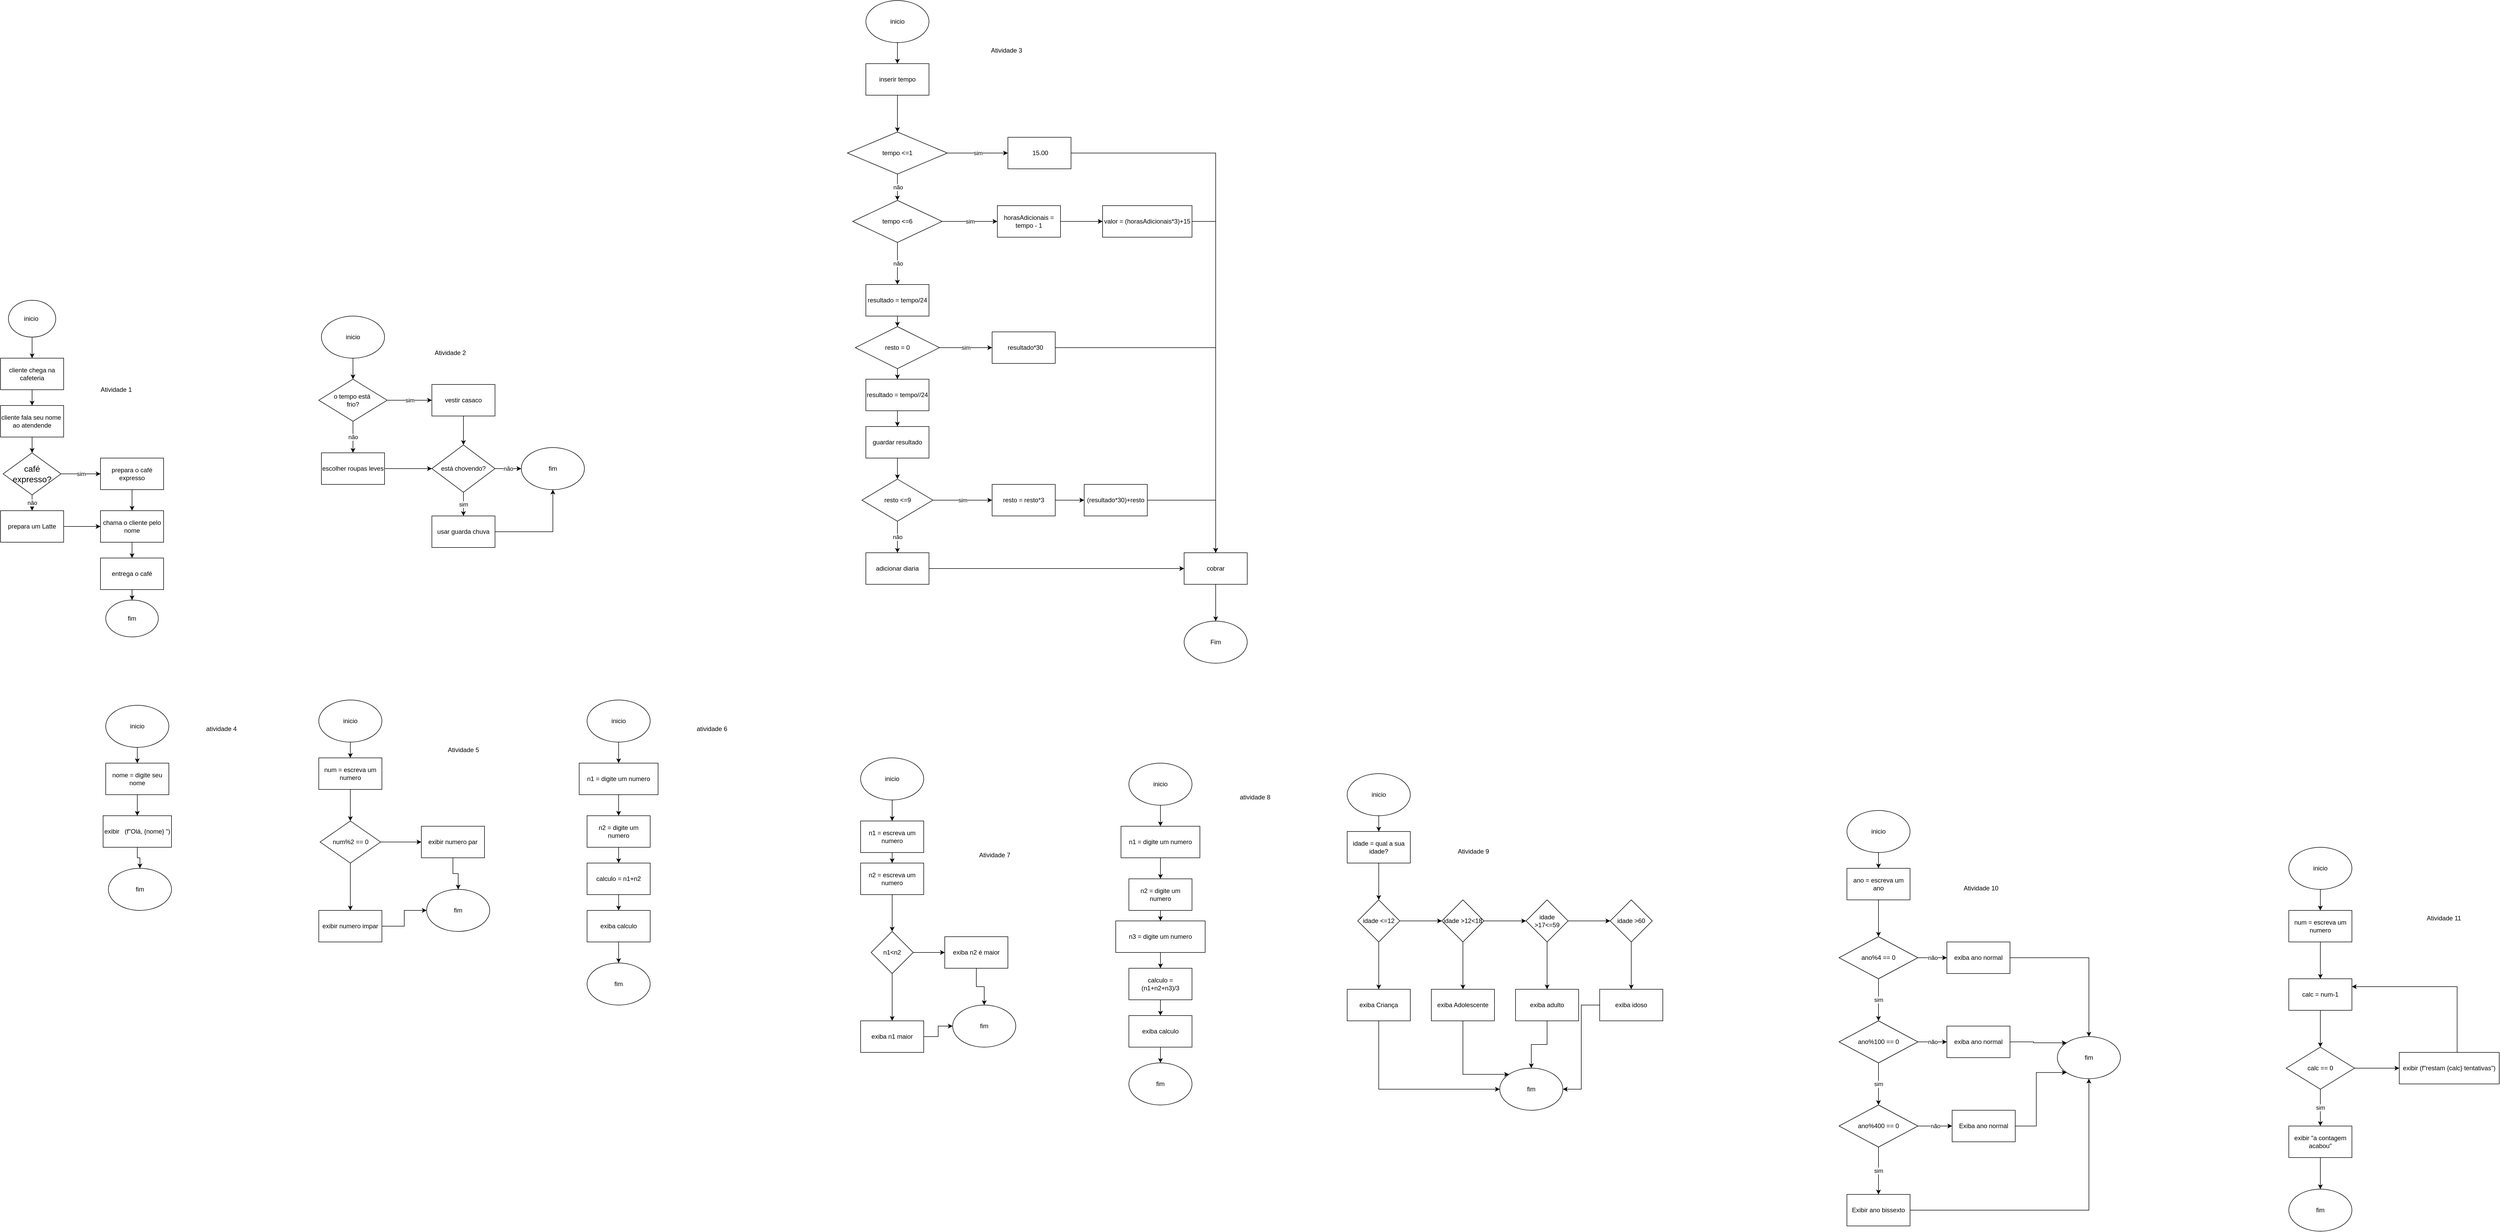<mxfile version="26.0.16">
  <diagram name="Página-1" id="dHAkxRGY66yhEo0F55Hl">
    <mxGraphModel dx="4097" dy="4229" grid="1" gridSize="10" guides="1" tooltips="1" connect="1" arrows="1" fold="1" page="1" pageScale="1" pageWidth="2000" pageHeight="2000" math="0" shadow="0">
      <root>
        <mxCell id="0" />
        <mxCell id="1" parent="0" />
        <mxCell id="cFKUJUFckRlymG0bqKCA-7" value="" style="edgeStyle=orthogonalEdgeStyle;rounded=0;orthogonalLoop=1;jettySize=auto;html=1;" parent="1" source="cFKUJUFckRlymG0bqKCA-1" target="cFKUJUFckRlymG0bqKCA-6" edge="1">
          <mxGeometry relative="1" as="geometry" />
        </mxCell>
        <mxCell id="cFKUJUFckRlymG0bqKCA-1" value="inicio&amp;nbsp;" style="ellipse;whiteSpace=wrap;html=1;" parent="1" vertex="1">
          <mxGeometry x="165" y="210" width="90" height="70" as="geometry" />
        </mxCell>
        <mxCell id="cFKUJUFckRlymG0bqKCA-15" value="" style="edgeStyle=orthogonalEdgeStyle;rounded=0;orthogonalLoop=1;jettySize=auto;html=1;" parent="1" source="cFKUJUFckRlymG0bqKCA-2" target="cFKUJUFckRlymG0bqKCA-11" edge="1">
          <mxGeometry relative="1" as="geometry" />
        </mxCell>
        <mxCell id="cFKUJUFckRlymG0bqKCA-2" value="cliente fala seu nome&amp;nbsp;&lt;div&gt;ao atendende&lt;/div&gt;" style="rounded=0;whiteSpace=wrap;html=1;" parent="1" vertex="1">
          <mxGeometry x="150" y="410" width="120" height="60" as="geometry" />
        </mxCell>
        <mxCell id="cFKUJUFckRlymG0bqKCA-14" value="" style="edgeStyle=orthogonalEdgeStyle;rounded=0;orthogonalLoop=1;jettySize=auto;html=1;" parent="1" source="cFKUJUFckRlymG0bqKCA-6" target="cFKUJUFckRlymG0bqKCA-2" edge="1">
          <mxGeometry relative="1" as="geometry" />
        </mxCell>
        <mxCell id="cFKUJUFckRlymG0bqKCA-6" value="cliente chega na&lt;div&gt;cafeteria&lt;/div&gt;" style="whiteSpace=wrap;html=1;" parent="1" vertex="1">
          <mxGeometry x="150" y="320" width="120" height="60" as="geometry" />
        </mxCell>
        <mxCell id="cFKUJUFckRlymG0bqKCA-17" value="sim" style="edgeStyle=orthogonalEdgeStyle;rounded=0;orthogonalLoop=1;jettySize=auto;html=1;" parent="1" source="cFKUJUFckRlymG0bqKCA-11" target="cFKUJUFckRlymG0bqKCA-16" edge="1">
          <mxGeometry relative="1" as="geometry" />
        </mxCell>
        <mxCell id="cFKUJUFckRlymG0bqKCA-19" value="não" style="edgeStyle=orthogonalEdgeStyle;rounded=0;orthogonalLoop=1;jettySize=auto;html=1;" parent="1" source="cFKUJUFckRlymG0bqKCA-11" target="cFKUJUFckRlymG0bqKCA-18" edge="1">
          <mxGeometry relative="1" as="geometry" />
        </mxCell>
        <mxCell id="cFKUJUFckRlymG0bqKCA-11" value="&lt;font size=&quot;3&quot;&gt;café expresso?&lt;/font&gt;" style="rhombus;whiteSpace=wrap;html=1;" parent="1" vertex="1">
          <mxGeometry x="155" y="500" width="110" height="80" as="geometry" />
        </mxCell>
        <mxCell id="cFKUJUFckRlymG0bqKCA-22" value="" style="edgeStyle=orthogonalEdgeStyle;rounded=0;orthogonalLoop=1;jettySize=auto;html=1;" parent="1" source="cFKUJUFckRlymG0bqKCA-16" target="cFKUJUFckRlymG0bqKCA-20" edge="1">
          <mxGeometry relative="1" as="geometry" />
        </mxCell>
        <mxCell id="cFKUJUFckRlymG0bqKCA-16" value="prepara o café expresso" style="whiteSpace=wrap;html=1;" parent="1" vertex="1">
          <mxGeometry x="340" y="510" width="120" height="60" as="geometry" />
        </mxCell>
        <mxCell id="cFKUJUFckRlymG0bqKCA-21" value="" style="edgeStyle=orthogonalEdgeStyle;rounded=0;orthogonalLoop=1;jettySize=auto;html=1;" parent="1" source="cFKUJUFckRlymG0bqKCA-18" target="cFKUJUFckRlymG0bqKCA-20" edge="1">
          <mxGeometry relative="1" as="geometry" />
        </mxCell>
        <mxCell id="cFKUJUFckRlymG0bqKCA-18" value="prepara um Latte" style="whiteSpace=wrap;html=1;" parent="1" vertex="1">
          <mxGeometry x="150" y="610" width="120" height="60" as="geometry" />
        </mxCell>
        <mxCell id="cFKUJUFckRlymG0bqKCA-24" value="" style="edgeStyle=orthogonalEdgeStyle;rounded=0;orthogonalLoop=1;jettySize=auto;html=1;" parent="1" source="cFKUJUFckRlymG0bqKCA-20" target="cFKUJUFckRlymG0bqKCA-23" edge="1">
          <mxGeometry relative="1" as="geometry" />
        </mxCell>
        <mxCell id="cFKUJUFckRlymG0bqKCA-20" value="chama o cliente pelo nome" style="whiteSpace=wrap;html=1;" parent="1" vertex="1">
          <mxGeometry x="340" y="610" width="120" height="60" as="geometry" />
        </mxCell>
        <mxCell id="cFKUJUFckRlymG0bqKCA-29" value="" style="edgeStyle=orthogonalEdgeStyle;rounded=0;orthogonalLoop=1;jettySize=auto;html=1;" parent="1" source="cFKUJUFckRlymG0bqKCA-23" target="cFKUJUFckRlymG0bqKCA-28" edge="1">
          <mxGeometry relative="1" as="geometry" />
        </mxCell>
        <mxCell id="cFKUJUFckRlymG0bqKCA-23" value="entrega o café" style="whiteSpace=wrap;html=1;" parent="1" vertex="1">
          <mxGeometry x="340" y="700" width="120" height="60" as="geometry" />
        </mxCell>
        <mxCell id="cFKUJUFckRlymG0bqKCA-25" value="Atividade 1" style="text;html=1;align=center;verticalAlign=middle;whiteSpace=wrap;rounded=0;" parent="1" vertex="1">
          <mxGeometry x="330" y="360" width="80" height="40" as="geometry" />
        </mxCell>
        <mxCell id="cFKUJUFckRlymG0bqKCA-28" value="fim" style="ellipse;whiteSpace=wrap;html=1;" parent="1" vertex="1">
          <mxGeometry x="350" y="780" width="100" height="70" as="geometry" />
        </mxCell>
        <mxCell id="cFKUJUFckRlymG0bqKCA-32" value="" style="edgeStyle=orthogonalEdgeStyle;rounded=0;orthogonalLoop=1;jettySize=auto;html=1;" parent="1" source="cFKUJUFckRlymG0bqKCA-30" target="cFKUJUFckRlymG0bqKCA-31" edge="1">
          <mxGeometry relative="1" as="geometry" />
        </mxCell>
        <mxCell id="cFKUJUFckRlymG0bqKCA-30" value="inicio" style="ellipse;whiteSpace=wrap;html=1;" parent="1" vertex="1">
          <mxGeometry x="760" y="240" width="120" height="80" as="geometry" />
        </mxCell>
        <mxCell id="cFKUJUFckRlymG0bqKCA-34" value="sim" style="edgeStyle=orthogonalEdgeStyle;rounded=0;orthogonalLoop=1;jettySize=auto;html=1;" parent="1" source="cFKUJUFckRlymG0bqKCA-31" target="cFKUJUFckRlymG0bqKCA-33" edge="1">
          <mxGeometry relative="1" as="geometry" />
        </mxCell>
        <mxCell id="cFKUJUFckRlymG0bqKCA-36" value="não" style="edgeStyle=orthogonalEdgeStyle;rounded=0;orthogonalLoop=1;jettySize=auto;html=1;" parent="1" source="cFKUJUFckRlymG0bqKCA-31" target="cFKUJUFckRlymG0bqKCA-35" edge="1">
          <mxGeometry relative="1" as="geometry" />
        </mxCell>
        <mxCell id="cFKUJUFckRlymG0bqKCA-31" value="o tempo está&amp;nbsp;&lt;div&gt;frio?&lt;/div&gt;" style="rhombus;whiteSpace=wrap;html=1;" parent="1" vertex="1">
          <mxGeometry x="755" y="360" width="130" height="80" as="geometry" />
        </mxCell>
        <mxCell id="cFKUJUFckRlymG0bqKCA-39" value="" style="edgeStyle=orthogonalEdgeStyle;rounded=0;orthogonalLoop=1;jettySize=auto;html=1;" parent="1" source="cFKUJUFckRlymG0bqKCA-33" target="cFKUJUFckRlymG0bqKCA-37" edge="1">
          <mxGeometry relative="1" as="geometry" />
        </mxCell>
        <mxCell id="cFKUJUFckRlymG0bqKCA-33" value="vestir casaco" style="whiteSpace=wrap;html=1;" parent="1" vertex="1">
          <mxGeometry x="970" y="370" width="120" height="60" as="geometry" />
        </mxCell>
        <mxCell id="cFKUJUFckRlymG0bqKCA-38" value="" style="edgeStyle=orthogonalEdgeStyle;rounded=0;orthogonalLoop=1;jettySize=auto;html=1;" parent="1" source="cFKUJUFckRlymG0bqKCA-35" target="cFKUJUFckRlymG0bqKCA-37" edge="1">
          <mxGeometry relative="1" as="geometry" />
        </mxCell>
        <mxCell id="cFKUJUFckRlymG0bqKCA-35" value="escolher roupas leves" style="whiteSpace=wrap;html=1;" parent="1" vertex="1">
          <mxGeometry x="760" y="500" width="120" height="60" as="geometry" />
        </mxCell>
        <mxCell id="cFKUJUFckRlymG0bqKCA-43" value="não" style="edgeStyle=orthogonalEdgeStyle;rounded=0;orthogonalLoop=1;jettySize=auto;html=1;" parent="1" source="cFKUJUFckRlymG0bqKCA-37" target="cFKUJUFckRlymG0bqKCA-42" edge="1">
          <mxGeometry relative="1" as="geometry" />
        </mxCell>
        <mxCell id="cFKUJUFckRlymG0bqKCA-45" value="sim" style="edgeStyle=orthogonalEdgeStyle;rounded=0;orthogonalLoop=1;jettySize=auto;html=1;" parent="1" source="cFKUJUFckRlymG0bqKCA-37" target="cFKUJUFckRlymG0bqKCA-44" edge="1">
          <mxGeometry relative="1" as="geometry" />
        </mxCell>
        <mxCell id="cFKUJUFckRlymG0bqKCA-37" value="está chovendo?" style="rhombus;whiteSpace=wrap;html=1;" parent="1" vertex="1">
          <mxGeometry x="970" y="485" width="120" height="90" as="geometry" />
        </mxCell>
        <mxCell id="cFKUJUFckRlymG0bqKCA-42" value="fim" style="ellipse;whiteSpace=wrap;html=1;" parent="1" vertex="1">
          <mxGeometry x="1140" y="490" width="120" height="80" as="geometry" />
        </mxCell>
        <mxCell id="cFKUJUFckRlymG0bqKCA-46" style="edgeStyle=orthogonalEdgeStyle;rounded=0;orthogonalLoop=1;jettySize=auto;html=1;entryX=0.5;entryY=1;entryDx=0;entryDy=0;" parent="1" source="cFKUJUFckRlymG0bqKCA-44" target="cFKUJUFckRlymG0bqKCA-42" edge="1">
          <mxGeometry relative="1" as="geometry" />
        </mxCell>
        <mxCell id="cFKUJUFckRlymG0bqKCA-44" value="usar guarda chuva" style="whiteSpace=wrap;html=1;" parent="1" vertex="1">
          <mxGeometry x="970" y="620" width="120" height="60" as="geometry" />
        </mxCell>
        <mxCell id="cFKUJUFckRlymG0bqKCA-47" value="Atividade 2" style="text;html=1;align=center;verticalAlign=middle;whiteSpace=wrap;rounded=0;" parent="1" vertex="1">
          <mxGeometry x="950" y="280" width="110" height="60" as="geometry" />
        </mxCell>
        <mxCell id="cFKUJUFckRlymG0bqKCA-54" value="" style="edgeStyle=orthogonalEdgeStyle;rounded=0;orthogonalLoop=1;jettySize=auto;html=1;" parent="1" source="cFKUJUFckRlymG0bqKCA-48" edge="1">
          <mxGeometry relative="1" as="geometry">
            <mxPoint x="1855" y="-240" as="targetPoint" />
          </mxGeometry>
        </mxCell>
        <mxCell id="cFKUJUFckRlymG0bqKCA-48" value="inicio" style="ellipse;whiteSpace=wrap;html=1;" parent="1" vertex="1">
          <mxGeometry x="1795" y="-360" width="120" height="80" as="geometry" />
        </mxCell>
        <mxCell id="cFKUJUFckRlymG0bqKCA-89" value="" style="edgeStyle=orthogonalEdgeStyle;rounded=0;orthogonalLoop=1;jettySize=auto;html=1;" parent="1" source="cFKUJUFckRlymG0bqKCA-87" target="cFKUJUFckRlymG0bqKCA-88" edge="1">
          <mxGeometry relative="1" as="geometry" />
        </mxCell>
        <mxCell id="cFKUJUFckRlymG0bqKCA-87" value="inicio" style="ellipse;whiteSpace=wrap;html=1;" parent="1" vertex="1">
          <mxGeometry x="350" y="980" width="120" height="80" as="geometry" />
        </mxCell>
        <mxCell id="cFKUJUFckRlymG0bqKCA-91" value="" style="edgeStyle=orthogonalEdgeStyle;rounded=0;orthogonalLoop=1;jettySize=auto;html=1;" parent="1" source="cFKUJUFckRlymG0bqKCA-88" target="cFKUJUFckRlymG0bqKCA-90" edge="1">
          <mxGeometry relative="1" as="geometry" />
        </mxCell>
        <mxCell id="cFKUJUFckRlymG0bqKCA-88" value="nome = digite seu nome" style="whiteSpace=wrap;html=1;" parent="1" vertex="1">
          <mxGeometry x="350" y="1090" width="120" height="60" as="geometry" />
        </mxCell>
        <mxCell id="cFKUJUFckRlymG0bqKCA-93" value="" style="edgeStyle=orthogonalEdgeStyle;rounded=0;orthogonalLoop=1;jettySize=auto;html=1;" parent="1" source="cFKUJUFckRlymG0bqKCA-90" target="cFKUJUFckRlymG0bqKCA-92" edge="1">
          <mxGeometry relative="1" as="geometry" />
        </mxCell>
        <mxCell id="cFKUJUFckRlymG0bqKCA-90" value="exibir&amp;nbsp; &amp;nbsp;(f&quot;Olá, {nome} &quot;)" style="whiteSpace=wrap;html=1;" parent="1" vertex="1">
          <mxGeometry x="345" y="1190" width="130" height="60" as="geometry" />
        </mxCell>
        <mxCell id="cFKUJUFckRlymG0bqKCA-92" value="fim" style="ellipse;whiteSpace=wrap;html=1;" parent="1" vertex="1">
          <mxGeometry x="355" y="1290" width="120" height="80" as="geometry" />
        </mxCell>
        <mxCell id="cFKUJUFckRlymG0bqKCA-94" value="atividade 4" style="text;html=1;align=center;verticalAlign=middle;whiteSpace=wrap;rounded=0;" parent="1" vertex="1">
          <mxGeometry x="530" y="1010" width="80" height="30" as="geometry" />
        </mxCell>
        <mxCell id="cFKUJUFckRlymG0bqKCA-98" value="" style="edgeStyle=orthogonalEdgeStyle;rounded=0;orthogonalLoop=1;jettySize=auto;html=1;" parent="1" source="cFKUJUFckRlymG0bqKCA-95" target="cFKUJUFckRlymG0bqKCA-96" edge="1">
          <mxGeometry relative="1" as="geometry" />
        </mxCell>
        <mxCell id="cFKUJUFckRlymG0bqKCA-95" value="inicio" style="ellipse;whiteSpace=wrap;html=1;" parent="1" vertex="1">
          <mxGeometry x="1265" y="970" width="120" height="80" as="geometry" />
        </mxCell>
        <mxCell id="cFKUJUFckRlymG0bqKCA-99" value="" style="edgeStyle=orthogonalEdgeStyle;rounded=0;orthogonalLoop=1;jettySize=auto;html=1;" parent="1" source="cFKUJUFckRlymG0bqKCA-96" target="cFKUJUFckRlymG0bqKCA-97" edge="1">
          <mxGeometry relative="1" as="geometry" />
        </mxCell>
        <mxCell id="cFKUJUFckRlymG0bqKCA-96" value="n1 = digite um numero" style="whiteSpace=wrap;html=1;" parent="1" vertex="1">
          <mxGeometry x="1250" y="1090" width="150" height="60" as="geometry" />
        </mxCell>
        <mxCell id="cFKUJUFckRlymG0bqKCA-101" value="" style="edgeStyle=orthogonalEdgeStyle;rounded=0;orthogonalLoop=1;jettySize=auto;html=1;" parent="1" source="cFKUJUFckRlymG0bqKCA-97" target="cFKUJUFckRlymG0bqKCA-100" edge="1">
          <mxGeometry relative="1" as="geometry" />
        </mxCell>
        <mxCell id="cFKUJUFckRlymG0bqKCA-97" value="n2 = digite um numero" style="whiteSpace=wrap;html=1;" parent="1" vertex="1">
          <mxGeometry x="1265" y="1190" width="120" height="60" as="geometry" />
        </mxCell>
        <mxCell id="cFKUJUFckRlymG0bqKCA-103" value="" style="edgeStyle=orthogonalEdgeStyle;rounded=0;orthogonalLoop=1;jettySize=auto;html=1;" parent="1" source="cFKUJUFckRlymG0bqKCA-100" target="cFKUJUFckRlymG0bqKCA-102" edge="1">
          <mxGeometry relative="1" as="geometry" />
        </mxCell>
        <mxCell id="cFKUJUFckRlymG0bqKCA-100" value="calculo = n1+n2" style="whiteSpace=wrap;html=1;" parent="1" vertex="1">
          <mxGeometry x="1265" y="1280" width="120" height="60" as="geometry" />
        </mxCell>
        <mxCell id="cFKUJUFckRlymG0bqKCA-105" value="" style="edgeStyle=orthogonalEdgeStyle;rounded=0;orthogonalLoop=1;jettySize=auto;html=1;" parent="1" source="cFKUJUFckRlymG0bqKCA-102" target="cFKUJUFckRlymG0bqKCA-104" edge="1">
          <mxGeometry relative="1" as="geometry" />
        </mxCell>
        <mxCell id="cFKUJUFckRlymG0bqKCA-102" value="exiba calculo" style="whiteSpace=wrap;html=1;" parent="1" vertex="1">
          <mxGeometry x="1265" y="1370" width="120" height="60" as="geometry" />
        </mxCell>
        <mxCell id="cFKUJUFckRlymG0bqKCA-104" value="fim" style="ellipse;whiteSpace=wrap;html=1;" parent="1" vertex="1">
          <mxGeometry x="1265" y="1470" width="120" height="80" as="geometry" />
        </mxCell>
        <mxCell id="cFKUJUFckRlymG0bqKCA-106" value="atividade 6" style="text;html=1;align=center;verticalAlign=middle;whiteSpace=wrap;rounded=0;" parent="1" vertex="1">
          <mxGeometry x="1440" y="1010" width="125" height="30" as="geometry" />
        </mxCell>
        <mxCell id="cFKUJUFckRlymG0bqKCA-109" value="" style="edgeStyle=orthogonalEdgeStyle;rounded=0;orthogonalLoop=1;jettySize=auto;html=1;" parent="1" source="cFKUJUFckRlymG0bqKCA-110" target="cFKUJUFckRlymG0bqKCA-112" edge="1">
          <mxGeometry relative="1" as="geometry" />
        </mxCell>
        <mxCell id="cFKUJUFckRlymG0bqKCA-110" value="inicio" style="ellipse;whiteSpace=wrap;html=1;" parent="1" vertex="1">
          <mxGeometry x="2295" y="1090" width="120" height="80" as="geometry" />
        </mxCell>
        <mxCell id="cFKUJUFckRlymG0bqKCA-111" value="" style="edgeStyle=orthogonalEdgeStyle;rounded=0;orthogonalLoop=1;jettySize=auto;html=1;" parent="1" source="cFKUJUFckRlymG0bqKCA-112" target="cFKUJUFckRlymG0bqKCA-114" edge="1">
          <mxGeometry relative="1" as="geometry" />
        </mxCell>
        <mxCell id="cFKUJUFckRlymG0bqKCA-112" value="n1 = digite um numero" style="whiteSpace=wrap;html=1;" parent="1" vertex="1">
          <mxGeometry x="2280" y="1210" width="150" height="60" as="geometry" />
        </mxCell>
        <mxCell id="cFKUJUFckRlymG0bqKCA-119" value="" style="edgeStyle=orthogonalEdgeStyle;rounded=0;orthogonalLoop=1;jettySize=auto;html=1;" parent="1" source="cFKUJUFckRlymG0bqKCA-114" target="cFKUJUFckRlymG0bqKCA-118" edge="1">
          <mxGeometry relative="1" as="geometry" />
        </mxCell>
        <mxCell id="cFKUJUFckRlymG0bqKCA-114" value="n2 = digite um numero" style="whiteSpace=wrap;html=1;" parent="1" vertex="1">
          <mxGeometry x="2295" y="1310" width="120" height="60" as="geometry" />
        </mxCell>
        <mxCell id="cFKUJUFckRlymG0bqKCA-115" value="" style="edgeStyle=orthogonalEdgeStyle;rounded=0;orthogonalLoop=1;jettySize=auto;html=1;" parent="1" source="cFKUJUFckRlymG0bqKCA-116" target="cFKUJUFckRlymG0bqKCA-117" edge="1">
          <mxGeometry relative="1" as="geometry" />
        </mxCell>
        <mxCell id="cFKUJUFckRlymG0bqKCA-116" value="calculo = (n1+n2+n3)/3" style="whiteSpace=wrap;html=1;" parent="1" vertex="1">
          <mxGeometry x="2295" y="1480" width="120" height="60" as="geometry" />
        </mxCell>
        <mxCell id="cFKUJUFckRlymG0bqKCA-122" value="" style="edgeStyle=orthogonalEdgeStyle;rounded=0;orthogonalLoop=1;jettySize=auto;html=1;" parent="1" source="cFKUJUFckRlymG0bqKCA-117" target="cFKUJUFckRlymG0bqKCA-121" edge="1">
          <mxGeometry relative="1" as="geometry" />
        </mxCell>
        <mxCell id="cFKUJUFckRlymG0bqKCA-117" value="exiba calculo" style="whiteSpace=wrap;html=1;" parent="1" vertex="1">
          <mxGeometry x="2295" y="1570" width="120" height="60" as="geometry" />
        </mxCell>
        <mxCell id="cFKUJUFckRlymG0bqKCA-120" value="" style="edgeStyle=orthogonalEdgeStyle;rounded=0;orthogonalLoop=1;jettySize=auto;html=1;" parent="1" source="cFKUJUFckRlymG0bqKCA-118" target="cFKUJUFckRlymG0bqKCA-116" edge="1">
          <mxGeometry relative="1" as="geometry" />
        </mxCell>
        <mxCell id="cFKUJUFckRlymG0bqKCA-118" value="n3 = digite um numero" style="whiteSpace=wrap;html=1;" parent="1" vertex="1">
          <mxGeometry x="2270" y="1390" width="170" height="60" as="geometry" />
        </mxCell>
        <mxCell id="cFKUJUFckRlymG0bqKCA-121" value="fim" style="ellipse;whiteSpace=wrap;html=1;" parent="1" vertex="1">
          <mxGeometry x="2295" y="1660" width="120" height="80" as="geometry" />
        </mxCell>
        <mxCell id="cFKUJUFckRlymG0bqKCA-123" value="atividade 8" style="text;html=1;align=center;verticalAlign=middle;whiteSpace=wrap;rounded=0;" parent="1" vertex="1">
          <mxGeometry x="2490" y="1140" width="90" height="30" as="geometry" />
        </mxCell>
        <mxCell id="cFKUJUFckRlymG0bqKCA-126" value="" style="edgeStyle=orthogonalEdgeStyle;rounded=0;orthogonalLoop=1;jettySize=auto;html=1;" parent="1" source="cFKUJUFckRlymG0bqKCA-124" target="cFKUJUFckRlymG0bqKCA-125" edge="1">
          <mxGeometry relative="1" as="geometry" />
        </mxCell>
        <mxCell id="cFKUJUFckRlymG0bqKCA-124" value="inicio" style="ellipse;whiteSpace=wrap;html=1;" parent="1" vertex="1">
          <mxGeometry x="2710" y="1110" width="120" height="80" as="geometry" />
        </mxCell>
        <mxCell id="cFKUJUFckRlymG0bqKCA-128" value="" style="edgeStyle=orthogonalEdgeStyle;rounded=0;orthogonalLoop=1;jettySize=auto;html=1;" parent="1" source="cFKUJUFckRlymG0bqKCA-125" target="cFKUJUFckRlymG0bqKCA-127" edge="1">
          <mxGeometry relative="1" as="geometry" />
        </mxCell>
        <mxCell id="cFKUJUFckRlymG0bqKCA-125" value="idade = qual a sua idade?" style="whiteSpace=wrap;html=1;" parent="1" vertex="1">
          <mxGeometry x="2710" y="1220" width="120" height="60" as="geometry" />
        </mxCell>
        <mxCell id="cFKUJUFckRlymG0bqKCA-130" value="" style="edgeStyle=orthogonalEdgeStyle;rounded=0;orthogonalLoop=1;jettySize=auto;html=1;" parent="1" source="cFKUJUFckRlymG0bqKCA-127" target="cFKUJUFckRlymG0bqKCA-129" edge="1">
          <mxGeometry relative="1" as="geometry" />
        </mxCell>
        <mxCell id="cFKUJUFckRlymG0bqKCA-132" value="" style="edgeStyle=orthogonalEdgeStyle;rounded=0;orthogonalLoop=1;jettySize=auto;html=1;" parent="1" source="cFKUJUFckRlymG0bqKCA-127" target="cFKUJUFckRlymG0bqKCA-131" edge="1">
          <mxGeometry relative="1" as="geometry" />
        </mxCell>
        <mxCell id="cFKUJUFckRlymG0bqKCA-127" value="idade &amp;lt;=12" style="rhombus;whiteSpace=wrap;html=1;" parent="1" vertex="1">
          <mxGeometry x="2730" y="1350" width="80" height="80" as="geometry" />
        </mxCell>
        <mxCell id="cFKUJUFckRlymG0bqKCA-144" style="edgeStyle=orthogonalEdgeStyle;rounded=0;orthogonalLoop=1;jettySize=auto;html=1;entryX=0;entryY=0.5;entryDx=0;entryDy=0;" parent="1" source="cFKUJUFckRlymG0bqKCA-129" target="cFKUJUFckRlymG0bqKCA-143" edge="1">
          <mxGeometry relative="1" as="geometry">
            <Array as="points">
              <mxPoint x="2770" y="1710" />
            </Array>
          </mxGeometry>
        </mxCell>
        <mxCell id="cFKUJUFckRlymG0bqKCA-129" value="exiba Criança" style="whiteSpace=wrap;html=1;" parent="1" vertex="1">
          <mxGeometry x="2710" y="1520" width="120" height="60" as="geometry" />
        </mxCell>
        <mxCell id="cFKUJUFckRlymG0bqKCA-134" value="" style="edgeStyle=orthogonalEdgeStyle;rounded=0;orthogonalLoop=1;jettySize=auto;html=1;" parent="1" source="cFKUJUFckRlymG0bqKCA-131" target="cFKUJUFckRlymG0bqKCA-133" edge="1">
          <mxGeometry relative="1" as="geometry" />
        </mxCell>
        <mxCell id="cFKUJUFckRlymG0bqKCA-136" value="" style="edgeStyle=orthogonalEdgeStyle;rounded=0;orthogonalLoop=1;jettySize=auto;html=1;" parent="1" source="cFKUJUFckRlymG0bqKCA-131" target="cFKUJUFckRlymG0bqKCA-135" edge="1">
          <mxGeometry relative="1" as="geometry" />
        </mxCell>
        <mxCell id="cFKUJUFckRlymG0bqKCA-131" value="idade &amp;gt;12&amp;lt;18" style="rhombus;whiteSpace=wrap;html=1;" parent="1" vertex="1">
          <mxGeometry x="2890" y="1350" width="80" height="80" as="geometry" />
        </mxCell>
        <mxCell id="cFKUJUFckRlymG0bqKCA-145" style="edgeStyle=orthogonalEdgeStyle;rounded=0;orthogonalLoop=1;jettySize=auto;html=1;entryX=0;entryY=0;entryDx=0;entryDy=0;" parent="1" source="cFKUJUFckRlymG0bqKCA-133" target="cFKUJUFckRlymG0bqKCA-143" edge="1">
          <mxGeometry relative="1" as="geometry">
            <Array as="points">
              <mxPoint x="2930" y="1682" />
            </Array>
          </mxGeometry>
        </mxCell>
        <mxCell id="cFKUJUFckRlymG0bqKCA-133" value="exiba Adolescente" style="whiteSpace=wrap;html=1;" parent="1" vertex="1">
          <mxGeometry x="2870" y="1520" width="120" height="60" as="geometry" />
        </mxCell>
        <mxCell id="cFKUJUFckRlymG0bqKCA-138" value="" style="edgeStyle=orthogonalEdgeStyle;rounded=0;orthogonalLoop=1;jettySize=auto;html=1;" parent="1" source="cFKUJUFckRlymG0bqKCA-135" target="cFKUJUFckRlymG0bqKCA-137" edge="1">
          <mxGeometry relative="1" as="geometry" />
        </mxCell>
        <mxCell id="cFKUJUFckRlymG0bqKCA-140" value="" style="edgeStyle=orthogonalEdgeStyle;rounded=0;orthogonalLoop=1;jettySize=auto;html=1;" parent="1" source="cFKUJUFckRlymG0bqKCA-135" target="cFKUJUFckRlymG0bqKCA-139" edge="1">
          <mxGeometry relative="1" as="geometry" />
        </mxCell>
        <mxCell id="cFKUJUFckRlymG0bqKCA-135" value="idade &amp;gt;17&amp;lt;=59" style="rhombus;whiteSpace=wrap;html=1;" parent="1" vertex="1">
          <mxGeometry x="3050" y="1350" width="80" height="80" as="geometry" />
        </mxCell>
        <mxCell id="cFKUJUFckRlymG0bqKCA-146" style="edgeStyle=orthogonalEdgeStyle;rounded=0;orthogonalLoop=1;jettySize=auto;html=1;entryX=0.5;entryY=0;entryDx=0;entryDy=0;" parent="1" source="cFKUJUFckRlymG0bqKCA-137" target="cFKUJUFckRlymG0bqKCA-143" edge="1">
          <mxGeometry relative="1" as="geometry" />
        </mxCell>
        <mxCell id="cFKUJUFckRlymG0bqKCA-137" value="exiba adulto" style="whiteSpace=wrap;html=1;" parent="1" vertex="1">
          <mxGeometry x="3030" y="1520" width="120" height="60" as="geometry" />
        </mxCell>
        <mxCell id="cFKUJUFckRlymG0bqKCA-142" value="" style="edgeStyle=orthogonalEdgeStyle;rounded=0;orthogonalLoop=1;jettySize=auto;html=1;" parent="1" source="cFKUJUFckRlymG0bqKCA-139" target="cFKUJUFckRlymG0bqKCA-141" edge="1">
          <mxGeometry relative="1" as="geometry" />
        </mxCell>
        <mxCell id="cFKUJUFckRlymG0bqKCA-139" value="idade &amp;gt;60" style="rhombus;whiteSpace=wrap;html=1;" parent="1" vertex="1">
          <mxGeometry x="3210" y="1350" width="80" height="80" as="geometry" />
        </mxCell>
        <mxCell id="cFKUJUFckRlymG0bqKCA-147" style="edgeStyle=orthogonalEdgeStyle;rounded=0;orthogonalLoop=1;jettySize=auto;html=1;entryX=1;entryY=0.5;entryDx=0;entryDy=0;" parent="1" source="cFKUJUFckRlymG0bqKCA-141" target="cFKUJUFckRlymG0bqKCA-143" edge="1">
          <mxGeometry relative="1" as="geometry" />
        </mxCell>
        <mxCell id="cFKUJUFckRlymG0bqKCA-141" value="exiba idoso" style="whiteSpace=wrap;html=1;" parent="1" vertex="1">
          <mxGeometry x="3190" y="1520" width="120" height="60" as="geometry" />
        </mxCell>
        <mxCell id="cFKUJUFckRlymG0bqKCA-143" value="fim" style="ellipse;whiteSpace=wrap;html=1;" parent="1" vertex="1">
          <mxGeometry x="3000" y="1670" width="120" height="80" as="geometry" />
        </mxCell>
        <mxCell id="YArdOLymc6WrVnxbB5pt-3" value="" style="edgeStyle=orthogonalEdgeStyle;rounded=0;orthogonalLoop=1;jettySize=auto;html=1;" parent="1" source="YArdOLymc6WrVnxbB5pt-1" target="YArdOLymc6WrVnxbB5pt-2" edge="1">
          <mxGeometry relative="1" as="geometry" />
        </mxCell>
        <mxCell id="YArdOLymc6WrVnxbB5pt-1" value="inicio" style="ellipse;whiteSpace=wrap;html=1;" parent="1" vertex="1">
          <mxGeometry x="755" y="970" width="120" height="80" as="geometry" />
        </mxCell>
        <mxCell id="YArdOLymc6WrVnxbB5pt-5" value="" style="edgeStyle=orthogonalEdgeStyle;rounded=0;orthogonalLoop=1;jettySize=auto;html=1;" parent="1" source="YArdOLymc6WrVnxbB5pt-2" target="YArdOLymc6WrVnxbB5pt-4" edge="1">
          <mxGeometry relative="1" as="geometry" />
        </mxCell>
        <mxCell id="YArdOLymc6WrVnxbB5pt-2" value="num = escreva um numero" style="whiteSpace=wrap;html=1;" parent="1" vertex="1">
          <mxGeometry x="755" y="1080" width="120" height="60" as="geometry" />
        </mxCell>
        <mxCell id="YArdOLymc6WrVnxbB5pt-7" value="" style="edgeStyle=orthogonalEdgeStyle;rounded=0;orthogonalLoop=1;jettySize=auto;html=1;" parent="1" source="YArdOLymc6WrVnxbB5pt-4" target="YArdOLymc6WrVnxbB5pt-6" edge="1">
          <mxGeometry relative="1" as="geometry" />
        </mxCell>
        <mxCell id="YArdOLymc6WrVnxbB5pt-9" value="" style="edgeStyle=orthogonalEdgeStyle;rounded=0;orthogonalLoop=1;jettySize=auto;html=1;" parent="1" source="YArdOLymc6WrVnxbB5pt-4" target="YArdOLymc6WrVnxbB5pt-8" edge="1">
          <mxGeometry relative="1" as="geometry" />
        </mxCell>
        <mxCell id="YArdOLymc6WrVnxbB5pt-4" value="num%2 == 0" style="rhombus;whiteSpace=wrap;html=1;" parent="1" vertex="1">
          <mxGeometry x="757.5" y="1200" width="115" height="80" as="geometry" />
        </mxCell>
        <mxCell id="YArdOLymc6WrVnxbB5pt-29" value="" style="edgeStyle=orthogonalEdgeStyle;rounded=0;orthogonalLoop=1;jettySize=auto;html=1;" parent="1" source="YArdOLymc6WrVnxbB5pt-6" target="YArdOLymc6WrVnxbB5pt-27" edge="1">
          <mxGeometry relative="1" as="geometry" />
        </mxCell>
        <mxCell id="YArdOLymc6WrVnxbB5pt-6" value="exibir numero par" style="whiteSpace=wrap;html=1;" parent="1" vertex="1">
          <mxGeometry x="950" y="1210" width="120" height="60" as="geometry" />
        </mxCell>
        <mxCell id="YArdOLymc6WrVnxbB5pt-28" value="" style="edgeStyle=orthogonalEdgeStyle;rounded=0;orthogonalLoop=1;jettySize=auto;html=1;" parent="1" source="YArdOLymc6WrVnxbB5pt-8" target="YArdOLymc6WrVnxbB5pt-27" edge="1">
          <mxGeometry relative="1" as="geometry" />
        </mxCell>
        <mxCell id="YArdOLymc6WrVnxbB5pt-8" value="exibir numero impar" style="whiteSpace=wrap;html=1;" parent="1" vertex="1">
          <mxGeometry x="755" y="1370" width="120" height="60" as="geometry" />
        </mxCell>
        <mxCell id="YArdOLymc6WrVnxbB5pt-10" value="Atividade 5" style="text;html=1;align=center;verticalAlign=middle;whiteSpace=wrap;rounded=0;" parent="1" vertex="1">
          <mxGeometry x="980" y="1050" width="100" height="30" as="geometry" />
        </mxCell>
        <mxCell id="YArdOLymc6WrVnxbB5pt-11" style="edgeStyle=orthogonalEdgeStyle;rounded=0;orthogonalLoop=1;jettySize=auto;html=1;exitX=0.5;exitY=1;exitDx=0;exitDy=0;" parent="1" source="YArdOLymc6WrVnxbB5pt-10" target="YArdOLymc6WrVnxbB5pt-10" edge="1">
          <mxGeometry relative="1" as="geometry" />
        </mxCell>
        <mxCell id="YArdOLymc6WrVnxbB5pt-14" value="" style="edgeStyle=orthogonalEdgeStyle;rounded=0;orthogonalLoop=1;jettySize=auto;html=1;entryX=0.5;entryY=0;entryDx=0;entryDy=0;" parent="1" source="YArdOLymc6WrVnxbB5pt-12" target="YArdOLymc6WrVnxbB5pt-15" edge="1">
          <mxGeometry relative="1" as="geometry">
            <mxPoint x="1845.0" y="1180" as="targetPoint" />
          </mxGeometry>
        </mxCell>
        <mxCell id="YArdOLymc6WrVnxbB5pt-12" value="inicio" style="ellipse;whiteSpace=wrap;html=1;" parent="1" vertex="1">
          <mxGeometry x="1785" y="1080" width="120" height="80" as="geometry" />
        </mxCell>
        <mxCell id="YArdOLymc6WrVnxbB5pt-19" value="" style="edgeStyle=orthogonalEdgeStyle;rounded=0;orthogonalLoop=1;jettySize=auto;html=1;" parent="1" source="YArdOLymc6WrVnxbB5pt-15" target="YArdOLymc6WrVnxbB5pt-18" edge="1">
          <mxGeometry relative="1" as="geometry" />
        </mxCell>
        <mxCell id="YArdOLymc6WrVnxbB5pt-15" value="n1 = escreva um numero" style="rounded=0;whiteSpace=wrap;html=1;" parent="1" vertex="1">
          <mxGeometry x="1785" y="1200" width="120" height="60" as="geometry" />
        </mxCell>
        <mxCell id="YArdOLymc6WrVnxbB5pt-21" value="" style="edgeStyle=orthogonalEdgeStyle;rounded=0;orthogonalLoop=1;jettySize=auto;html=1;" parent="1" source="YArdOLymc6WrVnxbB5pt-18" target="YArdOLymc6WrVnxbB5pt-20" edge="1">
          <mxGeometry relative="1" as="geometry" />
        </mxCell>
        <mxCell id="YArdOLymc6WrVnxbB5pt-18" value="n2 = escreva um numero" style="rounded=0;whiteSpace=wrap;html=1;" parent="1" vertex="1">
          <mxGeometry x="1785" y="1280" width="120" height="60" as="geometry" />
        </mxCell>
        <mxCell id="YArdOLymc6WrVnxbB5pt-23" value="" style="edgeStyle=orthogonalEdgeStyle;rounded=0;orthogonalLoop=1;jettySize=auto;html=1;" parent="1" source="YArdOLymc6WrVnxbB5pt-20" target="YArdOLymc6WrVnxbB5pt-22" edge="1">
          <mxGeometry relative="1" as="geometry" />
        </mxCell>
        <mxCell id="YArdOLymc6WrVnxbB5pt-25" value="" style="edgeStyle=orthogonalEdgeStyle;rounded=0;orthogonalLoop=1;jettySize=auto;html=1;" parent="1" source="YArdOLymc6WrVnxbB5pt-20" target="YArdOLymc6WrVnxbB5pt-24" edge="1">
          <mxGeometry relative="1" as="geometry" />
        </mxCell>
        <mxCell id="YArdOLymc6WrVnxbB5pt-20" value="n1&amp;lt;n2" style="rhombus;whiteSpace=wrap;html=1;rounded=0;" parent="1" vertex="1">
          <mxGeometry x="1805" y="1410" width="80" height="80" as="geometry" />
        </mxCell>
        <mxCell id="YArdOLymc6WrVnxbB5pt-31" value="" style="edgeStyle=orthogonalEdgeStyle;rounded=0;orthogonalLoop=1;jettySize=auto;html=1;" parent="1" source="YArdOLymc6WrVnxbB5pt-22" target="YArdOLymc6WrVnxbB5pt-30" edge="1">
          <mxGeometry relative="1" as="geometry" />
        </mxCell>
        <mxCell id="YArdOLymc6WrVnxbB5pt-22" value="exiba n2 é maior" style="whiteSpace=wrap;html=1;rounded=0;" parent="1" vertex="1">
          <mxGeometry x="1945" y="1420" width="120" height="60" as="geometry" />
        </mxCell>
        <mxCell id="YArdOLymc6WrVnxbB5pt-32" value="" style="edgeStyle=orthogonalEdgeStyle;rounded=0;orthogonalLoop=1;jettySize=auto;html=1;" parent="1" source="YArdOLymc6WrVnxbB5pt-24" target="YArdOLymc6WrVnxbB5pt-30" edge="1">
          <mxGeometry relative="1" as="geometry" />
        </mxCell>
        <mxCell id="YArdOLymc6WrVnxbB5pt-24" value="exiba n1 maior" style="whiteSpace=wrap;html=1;rounded=0;" parent="1" vertex="1">
          <mxGeometry x="1785" y="1580" width="120" height="60" as="geometry" />
        </mxCell>
        <mxCell id="YArdOLymc6WrVnxbB5pt-27" value="fim" style="ellipse;whiteSpace=wrap;html=1;" parent="1" vertex="1">
          <mxGeometry x="960" y="1330" width="120" height="80" as="geometry" />
        </mxCell>
        <mxCell id="YArdOLymc6WrVnxbB5pt-30" value="fim" style="ellipse;whiteSpace=wrap;html=1;" parent="1" vertex="1">
          <mxGeometry x="1960" y="1550" width="120" height="80" as="geometry" />
        </mxCell>
        <mxCell id="YArdOLymc6WrVnxbB5pt-33" value="Atividade 7" style="text;html=1;align=center;verticalAlign=middle;whiteSpace=wrap;rounded=0;" parent="1" vertex="1">
          <mxGeometry x="1990" y="1250" width="100" height="30" as="geometry" />
        </mxCell>
        <mxCell id="YArdOLymc6WrVnxbB5pt-34" value="Atividade 9" style="text;html=1;align=center;verticalAlign=middle;whiteSpace=wrap;rounded=0;" parent="1" vertex="1">
          <mxGeometry x="2910" y="1235" width="80" height="45" as="geometry" />
        </mxCell>
        <mxCell id="YArdOLymc6WrVnxbB5pt-37" value="" style="edgeStyle=orthogonalEdgeStyle;rounded=0;orthogonalLoop=1;jettySize=auto;html=1;" parent="1" source="YArdOLymc6WrVnxbB5pt-35" target="YArdOLymc6WrVnxbB5pt-36" edge="1">
          <mxGeometry relative="1" as="geometry" />
        </mxCell>
        <mxCell id="YArdOLymc6WrVnxbB5pt-35" value="inicio" style="ellipse;whiteSpace=wrap;html=1;" parent="1" vertex="1">
          <mxGeometry x="3660" y="1180" width="120" height="80" as="geometry" />
        </mxCell>
        <mxCell id="YArdOLymc6WrVnxbB5pt-39" value="" style="edgeStyle=orthogonalEdgeStyle;rounded=0;orthogonalLoop=1;jettySize=auto;html=1;" parent="1" source="YArdOLymc6WrVnxbB5pt-36" target="YArdOLymc6WrVnxbB5pt-38" edge="1">
          <mxGeometry relative="1" as="geometry" />
        </mxCell>
        <mxCell id="YArdOLymc6WrVnxbB5pt-36" value="ano = escreva um ano" style="whiteSpace=wrap;html=1;" parent="1" vertex="1">
          <mxGeometry x="3660" y="1290" width="120" height="60" as="geometry" />
        </mxCell>
        <mxCell id="YArdOLymc6WrVnxbB5pt-41" value="não" style="edgeStyle=orthogonalEdgeStyle;rounded=0;orthogonalLoop=1;jettySize=auto;html=1;" parent="1" source="YArdOLymc6WrVnxbB5pt-38" target="YArdOLymc6WrVnxbB5pt-40" edge="1">
          <mxGeometry relative="1" as="geometry" />
        </mxCell>
        <mxCell id="YArdOLymc6WrVnxbB5pt-45" value="sim" style="edgeStyle=orthogonalEdgeStyle;rounded=0;orthogonalLoop=1;jettySize=auto;html=1;" parent="1" source="YArdOLymc6WrVnxbB5pt-38" target="YArdOLymc6WrVnxbB5pt-44" edge="1">
          <mxGeometry relative="1" as="geometry" />
        </mxCell>
        <mxCell id="YArdOLymc6WrVnxbB5pt-38" value="ano%4 == 0" style="rhombus;whiteSpace=wrap;html=1;" parent="1" vertex="1">
          <mxGeometry x="3645" y="1420" width="150" height="80" as="geometry" />
        </mxCell>
        <mxCell id="YArdOLymc6WrVnxbB5pt-57" style="edgeStyle=orthogonalEdgeStyle;rounded=0;orthogonalLoop=1;jettySize=auto;html=1;exitX=1;exitY=0.5;exitDx=0;exitDy=0;entryX=0.5;entryY=0;entryDx=0;entryDy=0;" parent="1" source="YArdOLymc6WrVnxbB5pt-40" target="YArdOLymc6WrVnxbB5pt-56" edge="1">
          <mxGeometry relative="1" as="geometry" />
        </mxCell>
        <mxCell id="YArdOLymc6WrVnxbB5pt-40" value="exiba ano normal" style="whiteSpace=wrap;html=1;" parent="1" vertex="1">
          <mxGeometry x="3850" y="1430" width="120" height="60" as="geometry" />
        </mxCell>
        <mxCell id="YArdOLymc6WrVnxbB5pt-47" value="não" style="edgeStyle=orthogonalEdgeStyle;rounded=0;orthogonalLoop=1;jettySize=auto;html=1;" parent="1" source="YArdOLymc6WrVnxbB5pt-44" target="YArdOLymc6WrVnxbB5pt-46" edge="1">
          <mxGeometry relative="1" as="geometry" />
        </mxCell>
        <mxCell id="YArdOLymc6WrVnxbB5pt-51" value="sim" style="edgeStyle=orthogonalEdgeStyle;rounded=0;orthogonalLoop=1;jettySize=auto;html=1;" parent="1" source="YArdOLymc6WrVnxbB5pt-44" target="YArdOLymc6WrVnxbB5pt-50" edge="1">
          <mxGeometry relative="1" as="geometry" />
        </mxCell>
        <mxCell id="YArdOLymc6WrVnxbB5pt-44" value="ano%100 == 0" style="rhombus;whiteSpace=wrap;html=1;" parent="1" vertex="1">
          <mxGeometry x="3645" y="1580" width="150" height="80" as="geometry" />
        </mxCell>
        <mxCell id="YArdOLymc6WrVnxbB5pt-58" style="edgeStyle=orthogonalEdgeStyle;rounded=0;orthogonalLoop=1;jettySize=auto;html=1;exitX=1;exitY=0.5;exitDx=0;exitDy=0;entryX=0;entryY=0;entryDx=0;entryDy=0;" parent="1" source="YArdOLymc6WrVnxbB5pt-46" target="YArdOLymc6WrVnxbB5pt-56" edge="1">
          <mxGeometry relative="1" as="geometry" />
        </mxCell>
        <mxCell id="YArdOLymc6WrVnxbB5pt-46" value="exiba ano normal" style="whiteSpace=wrap;html=1;" parent="1" vertex="1">
          <mxGeometry x="3850" y="1590" width="120" height="60" as="geometry" />
        </mxCell>
        <mxCell id="YArdOLymc6WrVnxbB5pt-53" value="não" style="edgeStyle=orthogonalEdgeStyle;rounded=0;orthogonalLoop=1;jettySize=auto;html=1;" parent="1" source="YArdOLymc6WrVnxbB5pt-50" target="YArdOLymc6WrVnxbB5pt-52" edge="1">
          <mxGeometry relative="1" as="geometry" />
        </mxCell>
        <mxCell id="YArdOLymc6WrVnxbB5pt-55" value="sim" style="edgeStyle=orthogonalEdgeStyle;rounded=0;orthogonalLoop=1;jettySize=auto;html=1;" parent="1" source="YArdOLymc6WrVnxbB5pt-50" target="YArdOLymc6WrVnxbB5pt-54" edge="1">
          <mxGeometry relative="1" as="geometry" />
        </mxCell>
        <mxCell id="YArdOLymc6WrVnxbB5pt-50" value="ano%400 == 0" style="rhombus;whiteSpace=wrap;html=1;" parent="1" vertex="1">
          <mxGeometry x="3645" y="1740" width="150" height="80" as="geometry" />
        </mxCell>
        <mxCell id="YArdOLymc6WrVnxbB5pt-59" style="edgeStyle=orthogonalEdgeStyle;rounded=0;orthogonalLoop=1;jettySize=auto;html=1;exitX=1;exitY=0.5;exitDx=0;exitDy=0;entryX=0;entryY=1;entryDx=0;entryDy=0;" parent="1" source="YArdOLymc6WrVnxbB5pt-52" target="YArdOLymc6WrVnxbB5pt-56" edge="1">
          <mxGeometry relative="1" as="geometry">
            <Array as="points">
              <mxPoint x="4020" y="1780" />
              <mxPoint x="4020" y="1678" />
            </Array>
          </mxGeometry>
        </mxCell>
        <mxCell id="YArdOLymc6WrVnxbB5pt-52" value="Exiba ano normal" style="whiteSpace=wrap;html=1;" parent="1" vertex="1">
          <mxGeometry x="3860" y="1750" width="120" height="60" as="geometry" />
        </mxCell>
        <mxCell id="YArdOLymc6WrVnxbB5pt-60" style="edgeStyle=orthogonalEdgeStyle;rounded=0;orthogonalLoop=1;jettySize=auto;html=1;entryX=0.5;entryY=1;entryDx=0;entryDy=0;" parent="1" source="YArdOLymc6WrVnxbB5pt-54" target="YArdOLymc6WrVnxbB5pt-56" edge="1">
          <mxGeometry relative="1" as="geometry" />
        </mxCell>
        <mxCell id="YArdOLymc6WrVnxbB5pt-54" value="Exibir ano bissexto" style="whiteSpace=wrap;html=1;" parent="1" vertex="1">
          <mxGeometry x="3660" y="1910" width="120" height="60" as="geometry" />
        </mxCell>
        <mxCell id="YArdOLymc6WrVnxbB5pt-56" value="fim" style="ellipse;whiteSpace=wrap;html=1;" parent="1" vertex="1">
          <mxGeometry x="4060" y="1610" width="120" height="80" as="geometry" />
        </mxCell>
        <mxCell id="YArdOLymc6WrVnxbB5pt-61" value="Atividade 10" style="text;html=1;align=center;verticalAlign=middle;whiteSpace=wrap;rounded=0;" parent="1" vertex="1">
          <mxGeometry x="3860" y="1315" width="110" height="25" as="geometry" />
        </mxCell>
        <mxCell id="YArdOLymc6WrVnxbB5pt-64" value="" style="edgeStyle=orthogonalEdgeStyle;rounded=0;orthogonalLoop=1;jettySize=auto;html=1;" parent="1" source="YArdOLymc6WrVnxbB5pt-62" target="YArdOLymc6WrVnxbB5pt-63" edge="1">
          <mxGeometry relative="1" as="geometry" />
        </mxCell>
        <mxCell id="YArdOLymc6WrVnxbB5pt-62" value="inicio" style="ellipse;whiteSpace=wrap;html=1;" parent="1" vertex="1">
          <mxGeometry x="4500" y="1250" width="120" height="80" as="geometry" />
        </mxCell>
        <mxCell id="YArdOLymc6WrVnxbB5pt-66" value="" style="edgeStyle=orthogonalEdgeStyle;rounded=0;orthogonalLoop=1;jettySize=auto;html=1;" parent="1" source="YArdOLymc6WrVnxbB5pt-63" target="YArdOLymc6WrVnxbB5pt-65" edge="1">
          <mxGeometry relative="1" as="geometry" />
        </mxCell>
        <mxCell id="YArdOLymc6WrVnxbB5pt-63" value="num = escreva um numero" style="whiteSpace=wrap;html=1;" parent="1" vertex="1">
          <mxGeometry x="4500" y="1370" width="120" height="60" as="geometry" />
        </mxCell>
        <mxCell id="YArdOLymc6WrVnxbB5pt-68" value="" style="edgeStyle=orthogonalEdgeStyle;rounded=0;orthogonalLoop=1;jettySize=auto;html=1;" parent="1" source="YArdOLymc6WrVnxbB5pt-65" target="YArdOLymc6WrVnxbB5pt-67" edge="1">
          <mxGeometry relative="1" as="geometry" />
        </mxCell>
        <mxCell id="YArdOLymc6WrVnxbB5pt-65" value="calc = num-1" style="whiteSpace=wrap;html=1;" parent="1" vertex="1">
          <mxGeometry x="4500" y="1500" width="120" height="60" as="geometry" />
        </mxCell>
        <mxCell id="YArdOLymc6WrVnxbB5pt-70" value="sim" style="edgeStyle=orthogonalEdgeStyle;rounded=0;orthogonalLoop=1;jettySize=auto;html=1;" parent="1" source="YArdOLymc6WrVnxbB5pt-67" target="YArdOLymc6WrVnxbB5pt-69" edge="1">
          <mxGeometry relative="1" as="geometry" />
        </mxCell>
        <mxCell id="YArdOLymc6WrVnxbB5pt-74" value="" style="edgeStyle=orthogonalEdgeStyle;rounded=0;orthogonalLoop=1;jettySize=auto;html=1;" parent="1" source="YArdOLymc6WrVnxbB5pt-67" target="YArdOLymc6WrVnxbB5pt-73" edge="1">
          <mxGeometry relative="1" as="geometry" />
        </mxCell>
        <mxCell id="YArdOLymc6WrVnxbB5pt-67" value="calc == 0" style="rhombus;whiteSpace=wrap;html=1;" parent="1" vertex="1">
          <mxGeometry x="4495" y="1630" width="130" height="80" as="geometry" />
        </mxCell>
        <mxCell id="YArdOLymc6WrVnxbB5pt-72" value="" style="edgeStyle=orthogonalEdgeStyle;rounded=0;orthogonalLoop=1;jettySize=auto;html=1;" parent="1" source="YArdOLymc6WrVnxbB5pt-69" target="YArdOLymc6WrVnxbB5pt-71" edge="1">
          <mxGeometry relative="1" as="geometry" />
        </mxCell>
        <mxCell id="YArdOLymc6WrVnxbB5pt-69" value="exibir &quot;a contagem acabou&quot;" style="whiteSpace=wrap;html=1;" parent="1" vertex="1">
          <mxGeometry x="4500" y="1780" width="120" height="60" as="geometry" />
        </mxCell>
        <mxCell id="YArdOLymc6WrVnxbB5pt-71" value="fim" style="ellipse;whiteSpace=wrap;html=1;" parent="1" vertex="1">
          <mxGeometry x="4500" y="1900" width="120" height="80" as="geometry" />
        </mxCell>
        <mxCell id="YArdOLymc6WrVnxbB5pt-75" style="edgeStyle=orthogonalEdgeStyle;rounded=0;orthogonalLoop=1;jettySize=auto;html=1;entryX=1;entryY=0.25;entryDx=0;entryDy=0;" parent="1" source="YArdOLymc6WrVnxbB5pt-73" target="YArdOLymc6WrVnxbB5pt-65" edge="1">
          <mxGeometry relative="1" as="geometry">
            <Array as="points">
              <mxPoint x="4820" y="1515" />
            </Array>
          </mxGeometry>
        </mxCell>
        <mxCell id="YArdOLymc6WrVnxbB5pt-73" value="exibir (f&quot;restam {calc} tentativas&quot;)" style="whiteSpace=wrap;html=1;" parent="1" vertex="1">
          <mxGeometry x="4710" y="1640" width="190" height="60" as="geometry" />
        </mxCell>
        <mxCell id="YArdOLymc6WrVnxbB5pt-91" value="Atividade 3" style="text;html=1;align=center;verticalAlign=middle;whiteSpace=wrap;rounded=0;" parent="1" vertex="1">
          <mxGeometry x="2020" y="-280" width="85" height="30" as="geometry" />
        </mxCell>
        <mxCell id="YArdOLymc6WrVnxbB5pt-92" value="Atividade 11" style="text;html=1;align=center;verticalAlign=middle;whiteSpace=wrap;rounded=0;" parent="1" vertex="1">
          <mxGeometry x="4730" y="1350" width="130" height="70" as="geometry" />
        </mxCell>
        <mxCell id="1AM3jGV8UHVyq0PQ_dpR-3" value="" style="edgeStyle=orthogonalEdgeStyle;rounded=0;orthogonalLoop=1;jettySize=auto;html=1;" edge="1" parent="1" source="1AM3jGV8UHVyq0PQ_dpR-1" target="1AM3jGV8UHVyq0PQ_dpR-2">
          <mxGeometry relative="1" as="geometry" />
        </mxCell>
        <mxCell id="1AM3jGV8UHVyq0PQ_dpR-1" value="inserir tempo" style="rounded=0;whiteSpace=wrap;html=1;" vertex="1" parent="1">
          <mxGeometry x="1795" y="-240" width="120" height="60" as="geometry" />
        </mxCell>
        <mxCell id="1AM3jGV8UHVyq0PQ_dpR-5" value="não" style="edgeStyle=orthogonalEdgeStyle;rounded=0;orthogonalLoop=1;jettySize=auto;html=1;" edge="1" parent="1" source="1AM3jGV8UHVyq0PQ_dpR-2">
          <mxGeometry relative="1" as="geometry">
            <mxPoint x="1855" y="20.0" as="targetPoint" />
          </mxGeometry>
        </mxCell>
        <mxCell id="1AM3jGV8UHVyq0PQ_dpR-7" value="sim" style="edgeStyle=orthogonalEdgeStyle;rounded=0;orthogonalLoop=1;jettySize=auto;html=1;" edge="1" parent="1" source="1AM3jGV8UHVyq0PQ_dpR-2" target="1AM3jGV8UHVyq0PQ_dpR-6">
          <mxGeometry relative="1" as="geometry" />
        </mxCell>
        <mxCell id="1AM3jGV8UHVyq0PQ_dpR-2" value="tempo &amp;lt;=1" style="rhombus;whiteSpace=wrap;html=1;rounded=0;" vertex="1" parent="1">
          <mxGeometry x="1760" y="-110" width="190" height="80" as="geometry" />
        </mxCell>
        <mxCell id="1AM3jGV8UHVyq0PQ_dpR-37" style="edgeStyle=orthogonalEdgeStyle;rounded=0;orthogonalLoop=1;jettySize=auto;html=1;entryX=0.5;entryY=0;entryDx=0;entryDy=0;" edge="1" parent="1" source="1AM3jGV8UHVyq0PQ_dpR-6" target="1AM3jGV8UHVyq0PQ_dpR-31">
          <mxGeometry relative="1" as="geometry" />
        </mxCell>
        <mxCell id="1AM3jGV8UHVyq0PQ_dpR-6" value="&amp;nbsp;15.00" style="whiteSpace=wrap;html=1;rounded=0;" vertex="1" parent="1">
          <mxGeometry x="2065" y="-100" width="120" height="60" as="geometry" />
        </mxCell>
        <mxCell id="1AM3jGV8UHVyq0PQ_dpR-11" value="sim" style="edgeStyle=orthogonalEdgeStyle;rounded=0;orthogonalLoop=1;jettySize=auto;html=1;" edge="1" parent="1" source="1AM3jGV8UHVyq0PQ_dpR-9" target="1AM3jGV8UHVyq0PQ_dpR-10">
          <mxGeometry relative="1" as="geometry" />
        </mxCell>
        <mxCell id="1AM3jGV8UHVyq0PQ_dpR-15" value="não" style="edgeStyle=orthogonalEdgeStyle;rounded=0;orthogonalLoop=1;jettySize=auto;html=1;" edge="1" parent="1" source="1AM3jGV8UHVyq0PQ_dpR-9">
          <mxGeometry relative="1" as="geometry">
            <mxPoint x="1855" y="180.0" as="targetPoint" />
          </mxGeometry>
        </mxCell>
        <mxCell id="1AM3jGV8UHVyq0PQ_dpR-9" value="tempo &amp;lt;=6" style="rhombus;whiteSpace=wrap;html=1;" vertex="1" parent="1">
          <mxGeometry x="1770" y="20" width="170" height="80" as="geometry" />
        </mxCell>
        <mxCell id="1AM3jGV8UHVyq0PQ_dpR-13" value="" style="edgeStyle=orthogonalEdgeStyle;rounded=0;orthogonalLoop=1;jettySize=auto;html=1;" edge="1" parent="1" source="1AM3jGV8UHVyq0PQ_dpR-10" target="1AM3jGV8UHVyq0PQ_dpR-12">
          <mxGeometry relative="1" as="geometry" />
        </mxCell>
        <mxCell id="1AM3jGV8UHVyq0PQ_dpR-10" value="horasAdicionais = tempo - 1" style="whiteSpace=wrap;html=1;" vertex="1" parent="1">
          <mxGeometry x="2045" y="30" width="120" height="60" as="geometry" />
        </mxCell>
        <mxCell id="1AM3jGV8UHVyq0PQ_dpR-40" style="edgeStyle=orthogonalEdgeStyle;rounded=0;orthogonalLoop=1;jettySize=auto;html=1;entryX=0.5;entryY=0;entryDx=0;entryDy=0;exitX=1;exitY=0.5;exitDx=0;exitDy=0;" edge="1" parent="1" source="1AM3jGV8UHVyq0PQ_dpR-12" target="1AM3jGV8UHVyq0PQ_dpR-31">
          <mxGeometry relative="1" as="geometry" />
        </mxCell>
        <mxCell id="1AM3jGV8UHVyq0PQ_dpR-12" value="valor = (horasAdicionais*3)+15" style="whiteSpace=wrap;html=1;" vertex="1" parent="1">
          <mxGeometry x="2245" y="30" width="170" height="60" as="geometry" />
        </mxCell>
        <mxCell id="1AM3jGV8UHVyq0PQ_dpR-18" value="" style="edgeStyle=orthogonalEdgeStyle;rounded=0;orthogonalLoop=1;jettySize=auto;html=1;" edge="1" parent="1" source="1AM3jGV8UHVyq0PQ_dpR-16" target="1AM3jGV8UHVyq0PQ_dpR-17">
          <mxGeometry relative="1" as="geometry" />
        </mxCell>
        <mxCell id="1AM3jGV8UHVyq0PQ_dpR-16" value="resultado = tempo/24" style="rounded=0;whiteSpace=wrap;html=1;" vertex="1" parent="1">
          <mxGeometry x="1795" y="180" width="120" height="60" as="geometry" />
        </mxCell>
        <mxCell id="1AM3jGV8UHVyq0PQ_dpR-20" value="sim" style="edgeStyle=orthogonalEdgeStyle;rounded=0;orthogonalLoop=1;jettySize=auto;html=1;" edge="1" parent="1" source="1AM3jGV8UHVyq0PQ_dpR-17" target="1AM3jGV8UHVyq0PQ_dpR-19">
          <mxGeometry relative="1" as="geometry" />
        </mxCell>
        <mxCell id="1AM3jGV8UHVyq0PQ_dpR-42" value="" style="edgeStyle=orthogonalEdgeStyle;rounded=0;orthogonalLoop=1;jettySize=auto;html=1;" edge="1" parent="1" source="1AM3jGV8UHVyq0PQ_dpR-17" target="1AM3jGV8UHVyq0PQ_dpR-41">
          <mxGeometry relative="1" as="geometry" />
        </mxCell>
        <mxCell id="1AM3jGV8UHVyq0PQ_dpR-17" value="resto = 0" style="rhombus;whiteSpace=wrap;html=1;rounded=0;" vertex="1" parent="1">
          <mxGeometry x="1775" y="260" width="160" height="80" as="geometry" />
        </mxCell>
        <mxCell id="1AM3jGV8UHVyq0PQ_dpR-35" style="edgeStyle=orthogonalEdgeStyle;rounded=0;orthogonalLoop=1;jettySize=auto;html=1;entryX=0.5;entryY=0;entryDx=0;entryDy=0;" edge="1" parent="1" source="1AM3jGV8UHVyq0PQ_dpR-19" target="1AM3jGV8UHVyq0PQ_dpR-31">
          <mxGeometry relative="1" as="geometry" />
        </mxCell>
        <mxCell id="1AM3jGV8UHVyq0PQ_dpR-19" value="&amp;nbsp; resultado*30" style="whiteSpace=wrap;html=1;rounded=0;" vertex="1" parent="1">
          <mxGeometry x="2035" y="270" width="120" height="60" as="geometry" />
        </mxCell>
        <mxCell id="1AM3jGV8UHVyq0PQ_dpR-26" value="sim" style="edgeStyle=orthogonalEdgeStyle;rounded=0;orthogonalLoop=1;jettySize=auto;html=1;" edge="1" parent="1" source="1AM3jGV8UHVyq0PQ_dpR-23" target="1AM3jGV8UHVyq0PQ_dpR-25">
          <mxGeometry relative="1" as="geometry" />
        </mxCell>
        <mxCell id="1AM3jGV8UHVyq0PQ_dpR-30" value="não" style="edgeStyle=orthogonalEdgeStyle;rounded=0;orthogonalLoop=1;jettySize=auto;html=1;" edge="1" parent="1" source="1AM3jGV8UHVyq0PQ_dpR-23" target="1AM3jGV8UHVyq0PQ_dpR-29">
          <mxGeometry relative="1" as="geometry" />
        </mxCell>
        <mxCell id="1AM3jGV8UHVyq0PQ_dpR-23" value="resto &amp;lt;=9" style="rhombus;whiteSpace=wrap;html=1;rounded=0;" vertex="1" parent="1">
          <mxGeometry x="1787.5" y="550" width="135" height="80" as="geometry" />
        </mxCell>
        <mxCell id="1AM3jGV8UHVyq0PQ_dpR-28" value="" style="edgeStyle=orthogonalEdgeStyle;rounded=0;orthogonalLoop=1;jettySize=auto;html=1;" edge="1" parent="1" source="1AM3jGV8UHVyq0PQ_dpR-25" target="1AM3jGV8UHVyq0PQ_dpR-27">
          <mxGeometry relative="1" as="geometry" />
        </mxCell>
        <mxCell id="1AM3jGV8UHVyq0PQ_dpR-25" value="resto = resto*3" style="whiteSpace=wrap;html=1;rounded=0;" vertex="1" parent="1">
          <mxGeometry x="2035" y="560" width="120" height="60" as="geometry" />
        </mxCell>
        <mxCell id="1AM3jGV8UHVyq0PQ_dpR-34" style="edgeStyle=orthogonalEdgeStyle;rounded=0;orthogonalLoop=1;jettySize=auto;html=1;exitX=1;exitY=0.5;exitDx=0;exitDy=0;entryX=0.5;entryY=0;entryDx=0;entryDy=0;" edge="1" parent="1" source="1AM3jGV8UHVyq0PQ_dpR-27" target="1AM3jGV8UHVyq0PQ_dpR-31">
          <mxGeometry relative="1" as="geometry" />
        </mxCell>
        <mxCell id="1AM3jGV8UHVyq0PQ_dpR-27" value="(resultado*30)+resto" style="whiteSpace=wrap;html=1;rounded=0;" vertex="1" parent="1">
          <mxGeometry x="2210" y="560" width="120" height="60" as="geometry" />
        </mxCell>
        <mxCell id="1AM3jGV8UHVyq0PQ_dpR-33" value="" style="edgeStyle=orthogonalEdgeStyle;rounded=0;orthogonalLoop=1;jettySize=auto;html=1;entryX=0;entryY=0.5;entryDx=0;entryDy=0;" edge="1" parent="1" source="1AM3jGV8UHVyq0PQ_dpR-29" target="1AM3jGV8UHVyq0PQ_dpR-31">
          <mxGeometry relative="1" as="geometry" />
        </mxCell>
        <mxCell id="1AM3jGV8UHVyq0PQ_dpR-29" value="adicionar diaria" style="whiteSpace=wrap;html=1;rounded=0;" vertex="1" parent="1">
          <mxGeometry x="1795" y="690" width="120" height="60" as="geometry" />
        </mxCell>
        <mxCell id="1AM3jGV8UHVyq0PQ_dpR-39" value="" style="edgeStyle=orthogonalEdgeStyle;rounded=0;orthogonalLoop=1;jettySize=auto;html=1;" edge="1" parent="1" source="1AM3jGV8UHVyq0PQ_dpR-31" target="1AM3jGV8UHVyq0PQ_dpR-38">
          <mxGeometry relative="1" as="geometry" />
        </mxCell>
        <mxCell id="1AM3jGV8UHVyq0PQ_dpR-31" value="cobrar" style="rounded=0;whiteSpace=wrap;html=1;" vertex="1" parent="1">
          <mxGeometry x="2400" y="690" width="120" height="60" as="geometry" />
        </mxCell>
        <mxCell id="1AM3jGV8UHVyq0PQ_dpR-38" value="Fim" style="ellipse;whiteSpace=wrap;html=1;" vertex="1" parent="1">
          <mxGeometry x="2400" y="820" width="120" height="80" as="geometry" />
        </mxCell>
        <mxCell id="1AM3jGV8UHVyq0PQ_dpR-45" value="" style="edgeStyle=orthogonalEdgeStyle;rounded=0;orthogonalLoop=1;jettySize=auto;html=1;" edge="1" parent="1" source="1AM3jGV8UHVyq0PQ_dpR-41" target="1AM3jGV8UHVyq0PQ_dpR-44">
          <mxGeometry relative="1" as="geometry" />
        </mxCell>
        <mxCell id="1AM3jGV8UHVyq0PQ_dpR-41" value="resultado = tempo//24" style="whiteSpace=wrap;html=1;rounded=0;" vertex="1" parent="1">
          <mxGeometry x="1795" y="360" width="120" height="60" as="geometry" />
        </mxCell>
        <mxCell id="1AM3jGV8UHVyq0PQ_dpR-46" value="" style="edgeStyle=orthogonalEdgeStyle;rounded=0;orthogonalLoop=1;jettySize=auto;html=1;" edge="1" parent="1" source="1AM3jGV8UHVyq0PQ_dpR-44" target="1AM3jGV8UHVyq0PQ_dpR-23">
          <mxGeometry relative="1" as="geometry" />
        </mxCell>
        <mxCell id="1AM3jGV8UHVyq0PQ_dpR-44" value="guardar resultado" style="whiteSpace=wrap;html=1;rounded=0;" vertex="1" parent="1">
          <mxGeometry x="1795" y="450" width="120" height="60" as="geometry" />
        </mxCell>
      </root>
    </mxGraphModel>
  </diagram>
</mxfile>
